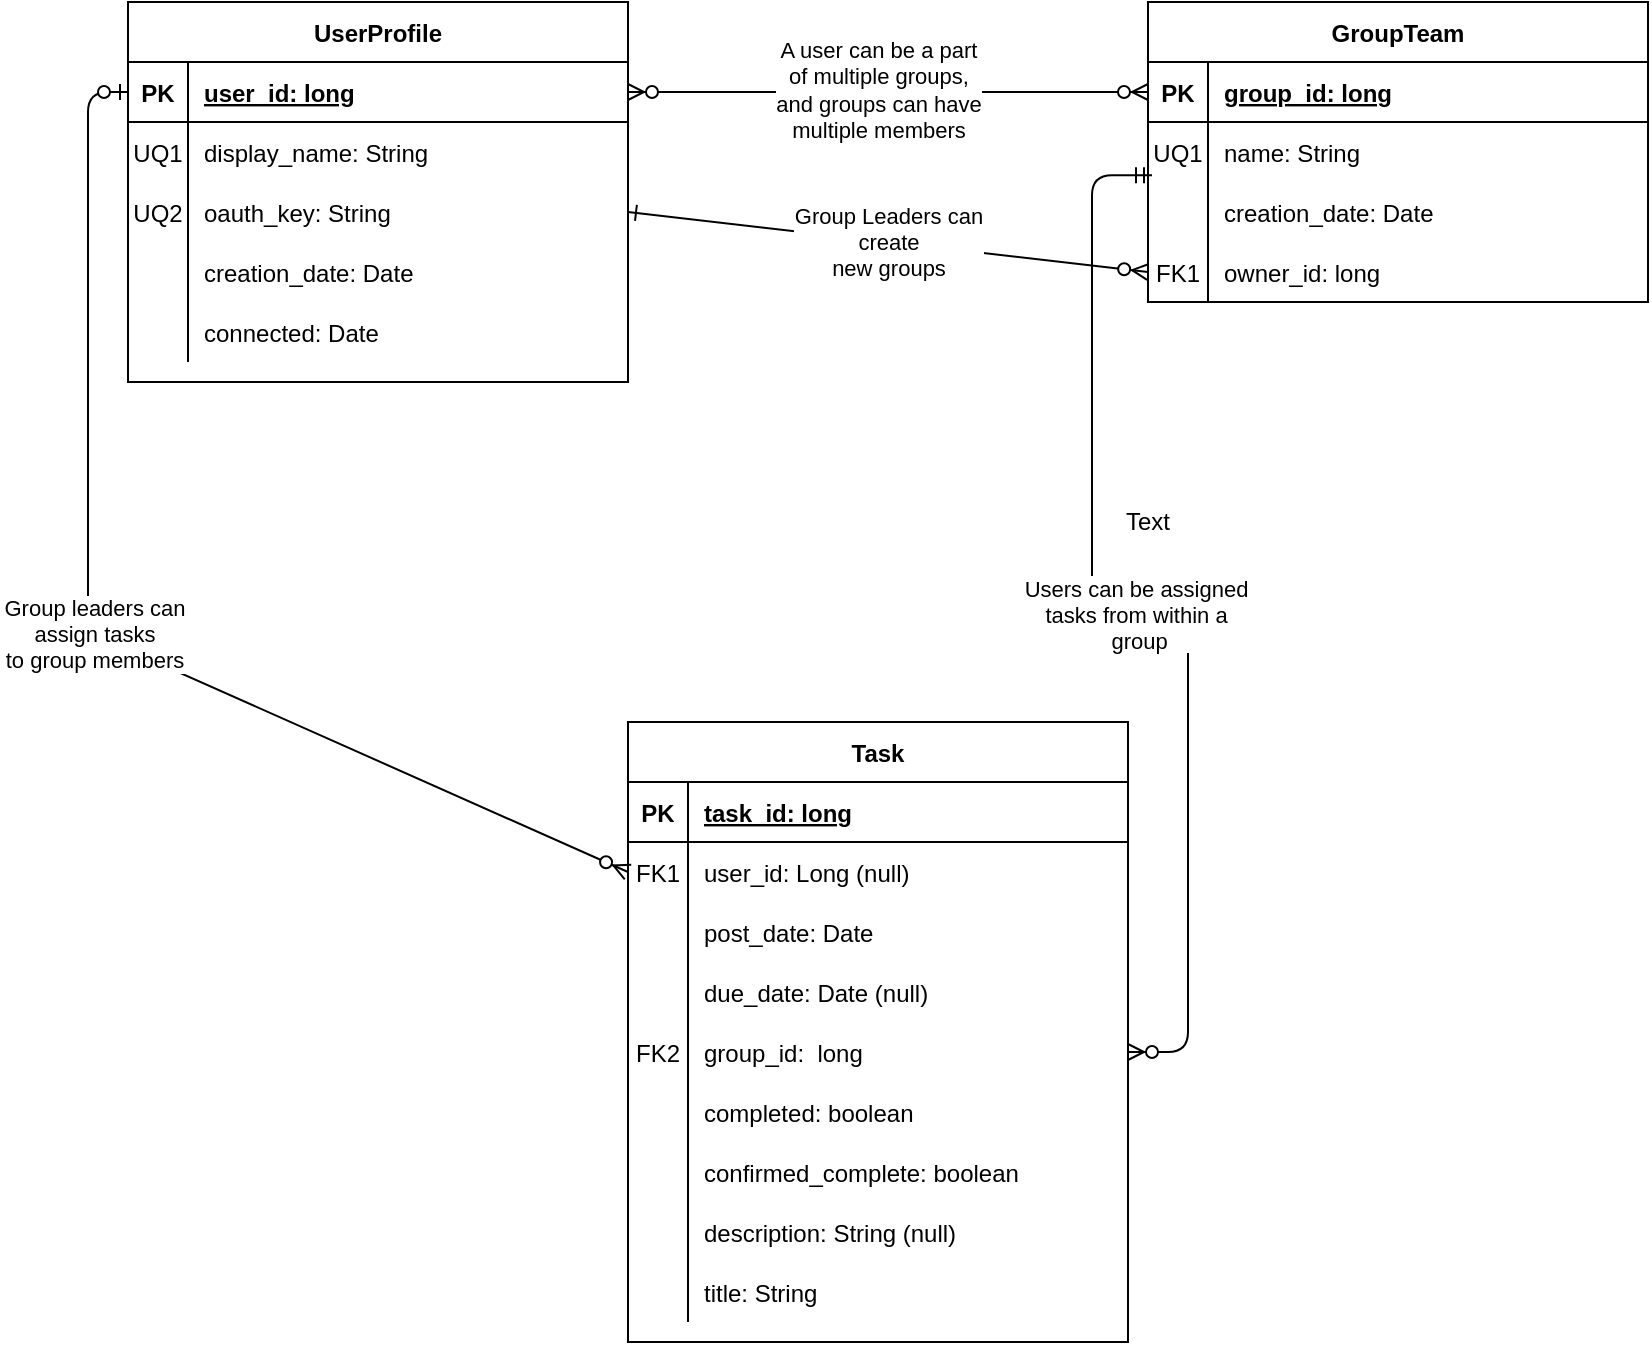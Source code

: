 <mxfile version="14.9.6" type="device"><diagram id="R2lEEEUBdFMjLlhIrx00" name="Page-1"><mxGraphModel dx="1422" dy="822" grid="1" gridSize="10" guides="1" tooltips="1" connect="1" arrows="1" fold="1" page="1" pageScale="1" pageWidth="850" pageHeight="1100" math="0" shadow="0" extFonts="Permanent Marker^https://fonts.googleapis.com/css?family=Permanent+Marker"><root><mxCell id="0"/><mxCell id="1" parent="0"/><mxCell id="C-vyLk0tnHw3VtMMgP7b-1" value="" style="edgeStyle=entityRelationEdgeStyle;endArrow=ERzeroToMany;startArrow=ERzeroToMany;endFill=1;startFill=1;" parent="1" source="C-vyLk0tnHw3VtMMgP7b-24" target="C-vyLk0tnHw3VtMMgP7b-3" edge="1"><mxGeometry width="100" height="100" relative="1" as="geometry"><mxPoint x="380" y="720" as="sourcePoint"/><mxPoint x="588" y="85" as="targetPoint"/></mxGeometry></mxCell><mxCell id="iJODHyiJQscVfyG0E06u-2" value="Text" style="edgeLabel;html=1;align=center;verticalAlign=middle;resizable=0;points=[];" parent="C-vyLk0tnHw3VtMMgP7b-1" vertex="1" connectable="0"><mxGeometry x="-0.071" relative="1" as="geometry"><mxPoint as="offset"/></mxGeometry></mxCell><mxCell id="iJODHyiJQscVfyG0E06u-3" value="A user can be a part &lt;br&gt;of multiple groups, &lt;br&gt;and groups can have &lt;br&gt;multiple members" style="edgeLabel;html=1;align=center;verticalAlign=middle;resizable=0;points=[];" parent="C-vyLk0tnHw3VtMMgP7b-1" vertex="1" connectable="0"><mxGeometry x="-0.04" y="1" relative="1" as="geometry"><mxPoint as="offset"/></mxGeometry></mxCell><mxCell id="C-vyLk0tnHw3VtMMgP7b-12" value="Users can be assigned &#10;tasks from within a &#10;group" style="edgeStyle=entityRelationEdgeStyle;endArrow=ERzeroToMany;startArrow=ERmandOne;endFill=1;startFill=0;entryX=1;entryY=0.5;entryDx=0;entryDy=0;exitX=0.008;exitY=0.887;exitDx=0;exitDy=0;exitPerimeter=0;" parent="1" source="C-vyLk0tnHw3VtMMgP7b-9" target="21PkyZm-YWOJbZZV7fuA-25" edge="1"><mxGeometry width="100" height="100" relative="1" as="geometry"><mxPoint x="540" y="120" as="sourcePoint"/><mxPoint x="500" y="205" as="targetPoint"/></mxGeometry></mxCell><mxCell id="C-vyLk0tnHw3VtMMgP7b-2" value="GroupTeam" style="shape=table;startSize=30;container=1;collapsible=1;childLayout=tableLayout;fixedRows=1;rowLines=0;fontStyle=1;align=center;resizeLast=1;" parent="1" vertex="1"><mxGeometry x="590" y="40" width="250" height="150" as="geometry"/></mxCell><mxCell id="C-vyLk0tnHw3VtMMgP7b-3" value="" style="shape=partialRectangle;collapsible=0;dropTarget=0;pointerEvents=0;fillColor=none;points=[[0,0.5],[1,0.5]];portConstraint=eastwest;top=0;left=0;right=0;bottom=1;" parent="C-vyLk0tnHw3VtMMgP7b-2" vertex="1"><mxGeometry y="30" width="250" height="30" as="geometry"/></mxCell><mxCell id="C-vyLk0tnHw3VtMMgP7b-4" value="PK" style="shape=partialRectangle;overflow=hidden;connectable=0;fillColor=none;top=0;left=0;bottom=0;right=0;fontStyle=1;" parent="C-vyLk0tnHw3VtMMgP7b-3" vertex="1"><mxGeometry width="30" height="30" as="geometry"/></mxCell><mxCell id="C-vyLk0tnHw3VtMMgP7b-5" value="group_id: long" style="shape=partialRectangle;overflow=hidden;connectable=0;fillColor=none;top=0;left=0;bottom=0;right=0;align=left;spacingLeft=6;fontStyle=5;" parent="C-vyLk0tnHw3VtMMgP7b-3" vertex="1"><mxGeometry x="30" width="220" height="30" as="geometry"/></mxCell><mxCell id="C-vyLk0tnHw3VtMMgP7b-9" value="" style="shape=partialRectangle;collapsible=0;dropTarget=0;pointerEvents=0;fillColor=none;points=[[0,0.5],[1,0.5]];portConstraint=eastwest;top=0;left=0;right=0;bottom=0;" parent="C-vyLk0tnHw3VtMMgP7b-2" vertex="1"><mxGeometry y="60" width="250" height="30" as="geometry"/></mxCell><mxCell id="C-vyLk0tnHw3VtMMgP7b-10" value="UQ1" style="shape=partialRectangle;overflow=hidden;connectable=0;fillColor=none;top=0;left=0;bottom=0;right=0;" parent="C-vyLk0tnHw3VtMMgP7b-9" vertex="1"><mxGeometry width="30" height="30" as="geometry"/></mxCell><mxCell id="C-vyLk0tnHw3VtMMgP7b-11" value="name: String" style="shape=partialRectangle;overflow=hidden;connectable=0;fillColor=none;top=0;left=0;bottom=0;right=0;align=left;spacingLeft=6;" parent="C-vyLk0tnHw3VtMMgP7b-9" vertex="1"><mxGeometry x="30" width="220" height="30" as="geometry"/></mxCell><mxCell id="21PkyZm-YWOJbZZV7fuA-22" value="" style="shape=partialRectangle;collapsible=0;dropTarget=0;pointerEvents=0;fillColor=none;points=[[0,0.5],[1,0.5]];portConstraint=eastwest;top=0;left=0;right=0;bottom=0;" parent="C-vyLk0tnHw3VtMMgP7b-2" vertex="1"><mxGeometry y="90" width="250" height="30" as="geometry"/></mxCell><mxCell id="21PkyZm-YWOJbZZV7fuA-23" value="" style="shape=partialRectangle;overflow=hidden;connectable=0;fillColor=none;top=0;left=0;bottom=0;right=0;" parent="21PkyZm-YWOJbZZV7fuA-22" vertex="1"><mxGeometry width="30" height="30" as="geometry"/></mxCell><mxCell id="21PkyZm-YWOJbZZV7fuA-24" value="creation_date: Date" style="shape=partialRectangle;overflow=hidden;connectable=0;fillColor=none;top=0;left=0;bottom=0;right=0;align=left;spacingLeft=6;" parent="21PkyZm-YWOJbZZV7fuA-22" vertex="1"><mxGeometry x="30" width="220" height="30" as="geometry"/></mxCell><mxCell id="21PkyZm-YWOJbZZV7fuA-29" value="" style="shape=partialRectangle;collapsible=0;dropTarget=0;pointerEvents=0;fillColor=none;points=[[0,0.5],[1,0.5]];portConstraint=eastwest;top=0;left=0;right=0;bottom=0;" parent="C-vyLk0tnHw3VtMMgP7b-2" vertex="1"><mxGeometry y="120" width="250" height="30" as="geometry"/></mxCell><mxCell id="21PkyZm-YWOJbZZV7fuA-30" value="FK1" style="shape=partialRectangle;overflow=hidden;connectable=0;fillColor=none;top=0;left=0;bottom=0;right=0;" parent="21PkyZm-YWOJbZZV7fuA-29" vertex="1"><mxGeometry width="30" height="30" as="geometry"/></mxCell><mxCell id="21PkyZm-YWOJbZZV7fuA-31" value="owner_id: long" style="shape=partialRectangle;overflow=hidden;connectable=0;fillColor=none;top=0;left=0;bottom=0;right=0;align=left;spacingLeft=6;" parent="21PkyZm-YWOJbZZV7fuA-29" vertex="1"><mxGeometry x="30" width="220" height="30" as="geometry"/></mxCell><mxCell id="C-vyLk0tnHw3VtMMgP7b-13" value="Task" style="shape=table;startSize=30;container=1;collapsible=1;childLayout=tableLayout;fixedRows=1;rowLines=0;fontStyle=1;align=center;resizeLast=1;" parent="1" vertex="1"><mxGeometry x="330" y="400" width="250" height="310" as="geometry"/></mxCell><mxCell id="C-vyLk0tnHw3VtMMgP7b-14" value="" style="shape=partialRectangle;collapsible=0;dropTarget=0;pointerEvents=0;fillColor=none;points=[[0,0.5],[1,0.5]];portConstraint=eastwest;top=0;left=0;right=0;bottom=1;" parent="C-vyLk0tnHw3VtMMgP7b-13" vertex="1"><mxGeometry y="30" width="250" height="30" as="geometry"/></mxCell><mxCell id="C-vyLk0tnHw3VtMMgP7b-15" value="PK" style="shape=partialRectangle;overflow=hidden;connectable=0;fillColor=none;top=0;left=0;bottom=0;right=0;fontStyle=1;" parent="C-vyLk0tnHw3VtMMgP7b-14" vertex="1"><mxGeometry width="30" height="30" as="geometry"/></mxCell><mxCell id="C-vyLk0tnHw3VtMMgP7b-16" value="task_id: long" style="shape=partialRectangle;overflow=hidden;connectable=0;fillColor=none;top=0;left=0;bottom=0;right=0;align=left;spacingLeft=6;fontStyle=5;" parent="C-vyLk0tnHw3VtMMgP7b-14" vertex="1"><mxGeometry x="30" width="220" height="30" as="geometry"/></mxCell><mxCell id="C-vyLk0tnHw3VtMMgP7b-17" value="" style="shape=partialRectangle;collapsible=0;dropTarget=0;pointerEvents=0;fillColor=none;points=[[0,0.5],[1,0.5]];portConstraint=eastwest;top=0;left=0;right=0;bottom=0;" parent="C-vyLk0tnHw3VtMMgP7b-13" vertex="1"><mxGeometry y="60" width="250" height="30" as="geometry"/></mxCell><mxCell id="C-vyLk0tnHw3VtMMgP7b-18" value="FK1" style="shape=partialRectangle;overflow=hidden;connectable=0;fillColor=none;top=0;left=0;bottom=0;right=0;" parent="C-vyLk0tnHw3VtMMgP7b-17" vertex="1"><mxGeometry width="30" height="30" as="geometry"/></mxCell><mxCell id="C-vyLk0tnHw3VtMMgP7b-19" value="user_id: Long (null)" style="shape=partialRectangle;overflow=hidden;connectable=0;fillColor=none;top=0;left=0;bottom=0;right=0;align=left;spacingLeft=6;" parent="C-vyLk0tnHw3VtMMgP7b-17" vertex="1"><mxGeometry x="30" width="220" height="30" as="geometry"/></mxCell><mxCell id="C-vyLk0tnHw3VtMMgP7b-20" value="" style="shape=partialRectangle;collapsible=0;dropTarget=0;pointerEvents=0;fillColor=none;points=[[0,0.5],[1,0.5]];portConstraint=eastwest;top=0;left=0;right=0;bottom=0;" parent="C-vyLk0tnHw3VtMMgP7b-13" vertex="1"><mxGeometry y="90" width="250" height="30" as="geometry"/></mxCell><mxCell id="C-vyLk0tnHw3VtMMgP7b-21" value="" style="shape=partialRectangle;overflow=hidden;connectable=0;fillColor=none;top=0;left=0;bottom=0;right=0;" parent="C-vyLk0tnHw3VtMMgP7b-20" vertex="1"><mxGeometry width="30" height="30" as="geometry"/></mxCell><mxCell id="C-vyLk0tnHw3VtMMgP7b-22" value="post_date: Date" style="shape=partialRectangle;overflow=hidden;connectable=0;fillColor=none;top=0;left=0;bottom=0;right=0;align=left;spacingLeft=6;" parent="C-vyLk0tnHw3VtMMgP7b-20" vertex="1"><mxGeometry x="30" width="220" height="30" as="geometry"/></mxCell><mxCell id="21PkyZm-YWOJbZZV7fuA-1" value="" style="shape=partialRectangle;collapsible=0;dropTarget=0;pointerEvents=0;fillColor=none;points=[[0,0.5],[1,0.5]];portConstraint=eastwest;top=0;left=0;right=0;bottom=0;" parent="C-vyLk0tnHw3VtMMgP7b-13" vertex="1"><mxGeometry y="120" width="250" height="30" as="geometry"/></mxCell><mxCell id="21PkyZm-YWOJbZZV7fuA-2" value="" style="shape=partialRectangle;overflow=hidden;connectable=0;fillColor=none;top=0;left=0;bottom=0;right=0;" parent="21PkyZm-YWOJbZZV7fuA-1" vertex="1"><mxGeometry width="30" height="30" as="geometry"/></mxCell><mxCell id="21PkyZm-YWOJbZZV7fuA-3" value="due_date: Date (null)" style="shape=partialRectangle;overflow=hidden;connectable=0;fillColor=none;top=0;left=0;bottom=0;right=0;align=left;spacingLeft=6;" parent="21PkyZm-YWOJbZZV7fuA-1" vertex="1"><mxGeometry x="30" width="220" height="30" as="geometry"/></mxCell><mxCell id="21PkyZm-YWOJbZZV7fuA-25" value="" style="shape=partialRectangle;collapsible=0;dropTarget=0;pointerEvents=0;fillColor=none;points=[[0,0.5],[1,0.5]];portConstraint=eastwest;top=0;left=0;right=0;bottom=0;" parent="C-vyLk0tnHw3VtMMgP7b-13" vertex="1"><mxGeometry y="150" width="250" height="30" as="geometry"/></mxCell><mxCell id="21PkyZm-YWOJbZZV7fuA-26" value="FK2" style="shape=partialRectangle;overflow=hidden;connectable=0;fillColor=none;top=0;left=0;bottom=0;right=0;" parent="21PkyZm-YWOJbZZV7fuA-25" vertex="1"><mxGeometry width="30" height="30" as="geometry"/></mxCell><mxCell id="21PkyZm-YWOJbZZV7fuA-27" value="group_id:  long" style="shape=partialRectangle;overflow=hidden;connectable=0;fillColor=none;top=0;left=0;bottom=0;right=0;align=left;spacingLeft=6;" parent="21PkyZm-YWOJbZZV7fuA-25" vertex="1"><mxGeometry x="30" width="220" height="30" as="geometry"/></mxCell><mxCell id="JnUN18qbAC7VISBx-GeH-15" value="" style="shape=partialRectangle;collapsible=0;dropTarget=0;pointerEvents=0;fillColor=none;points=[[0,0.5],[1,0.5]];portConstraint=eastwest;top=0;left=0;right=0;bottom=0;" parent="C-vyLk0tnHw3VtMMgP7b-13" vertex="1"><mxGeometry y="180" width="250" height="30" as="geometry"/></mxCell><mxCell id="JnUN18qbAC7VISBx-GeH-16" value="" style="shape=partialRectangle;overflow=hidden;connectable=0;fillColor=none;top=0;left=0;bottom=0;right=0;" parent="JnUN18qbAC7VISBx-GeH-15" vertex="1"><mxGeometry width="30" height="30" as="geometry"/></mxCell><mxCell id="JnUN18qbAC7VISBx-GeH-17" value="completed: boolean" style="shape=partialRectangle;overflow=hidden;connectable=0;fillColor=none;top=0;left=0;bottom=0;right=0;align=left;spacingLeft=6;" parent="JnUN18qbAC7VISBx-GeH-15" vertex="1"><mxGeometry x="30" width="220" height="30" as="geometry"/></mxCell><mxCell id="JnUN18qbAC7VISBx-GeH-18" value="" style="shape=partialRectangle;collapsible=0;dropTarget=0;pointerEvents=0;fillColor=none;points=[[0,0.5],[1,0.5]];portConstraint=eastwest;top=0;left=0;right=0;bottom=0;" parent="C-vyLk0tnHw3VtMMgP7b-13" vertex="1"><mxGeometry y="210" width="250" height="30" as="geometry"/></mxCell><mxCell id="JnUN18qbAC7VISBx-GeH-19" value="" style="shape=partialRectangle;overflow=hidden;connectable=0;fillColor=none;top=0;left=0;bottom=0;right=0;" parent="JnUN18qbAC7VISBx-GeH-18" vertex="1"><mxGeometry width="30" height="30" as="geometry"/></mxCell><mxCell id="JnUN18qbAC7VISBx-GeH-20" value="confirmed_complete: boolean" style="shape=partialRectangle;overflow=hidden;connectable=0;fillColor=none;top=0;left=0;bottom=0;right=0;align=left;spacingLeft=6;" parent="JnUN18qbAC7VISBx-GeH-18" vertex="1"><mxGeometry x="30" width="220" height="30" as="geometry"/></mxCell><mxCell id="5tqYnbczBDVZ5HyOUPzD-1" value="" style="shape=partialRectangle;collapsible=0;dropTarget=0;pointerEvents=0;fillColor=none;points=[[0,0.5],[1,0.5]];portConstraint=eastwest;top=0;left=0;right=0;bottom=0;" parent="C-vyLk0tnHw3VtMMgP7b-13" vertex="1"><mxGeometry y="240" width="250" height="30" as="geometry"/></mxCell><mxCell id="5tqYnbczBDVZ5HyOUPzD-2" value="" style="shape=partialRectangle;overflow=hidden;connectable=0;fillColor=none;top=0;left=0;bottom=0;right=0;" parent="5tqYnbczBDVZ5HyOUPzD-1" vertex="1"><mxGeometry width="30" height="30" as="geometry"/></mxCell><mxCell id="5tqYnbczBDVZ5HyOUPzD-3" value="description: String (null)" style="shape=partialRectangle;overflow=hidden;connectable=0;fillColor=none;top=0;left=0;bottom=0;right=0;align=left;spacingLeft=6;" parent="5tqYnbczBDVZ5HyOUPzD-1" vertex="1"><mxGeometry x="30" width="220" height="30" as="geometry"/></mxCell><mxCell id="5tqYnbczBDVZ5HyOUPzD-4" value="" style="shape=partialRectangle;collapsible=0;dropTarget=0;pointerEvents=0;fillColor=none;points=[[0,0.5],[1,0.5]];portConstraint=eastwest;top=0;left=0;right=0;bottom=0;" parent="C-vyLk0tnHw3VtMMgP7b-13" vertex="1"><mxGeometry y="270" width="250" height="30" as="geometry"/></mxCell><mxCell id="5tqYnbczBDVZ5HyOUPzD-5" value="" style="shape=partialRectangle;overflow=hidden;connectable=0;fillColor=none;top=0;left=0;bottom=0;right=0;" parent="5tqYnbczBDVZ5HyOUPzD-4" vertex="1"><mxGeometry width="30" height="30" as="geometry"/></mxCell><mxCell id="5tqYnbczBDVZ5HyOUPzD-6" value="title: String" style="shape=partialRectangle;overflow=hidden;connectable=0;fillColor=none;top=0;left=0;bottom=0;right=0;align=left;spacingLeft=6;" parent="5tqYnbczBDVZ5HyOUPzD-4" vertex="1"><mxGeometry x="30" width="220" height="30" as="geometry"/></mxCell><mxCell id="C-vyLk0tnHw3VtMMgP7b-23" value="UserProfile" style="shape=table;startSize=30;container=1;collapsible=1;childLayout=tableLayout;fixedRows=1;rowLines=0;fontStyle=1;align=center;resizeLast=1;" parent="1" vertex="1"><mxGeometry x="80" y="40" width="250" height="190" as="geometry"/></mxCell><mxCell id="C-vyLk0tnHw3VtMMgP7b-24" value="" style="shape=partialRectangle;collapsible=0;dropTarget=0;pointerEvents=0;fillColor=none;points=[[0,0.5],[1,0.5]];portConstraint=eastwest;top=0;left=0;right=0;bottom=1;" parent="C-vyLk0tnHw3VtMMgP7b-23" vertex="1"><mxGeometry y="30" width="250" height="30" as="geometry"/></mxCell><mxCell id="C-vyLk0tnHw3VtMMgP7b-25" value="PK" style="shape=partialRectangle;overflow=hidden;connectable=0;fillColor=none;top=0;left=0;bottom=0;right=0;fontStyle=1;" parent="C-vyLk0tnHw3VtMMgP7b-24" vertex="1"><mxGeometry width="30" height="30" as="geometry"/></mxCell><mxCell id="C-vyLk0tnHw3VtMMgP7b-26" value="user_id: long" style="shape=partialRectangle;overflow=hidden;connectable=0;fillColor=none;top=0;left=0;bottom=0;right=0;align=left;spacingLeft=6;fontStyle=5;" parent="C-vyLk0tnHw3VtMMgP7b-24" vertex="1"><mxGeometry x="30" width="220" height="30" as="geometry"/></mxCell><mxCell id="21PkyZm-YWOJbZZV7fuA-4" value="" style="shape=partialRectangle;collapsible=0;dropTarget=0;pointerEvents=0;fillColor=none;points=[[0,0.5],[1,0.5]];portConstraint=eastwest;top=0;left=0;right=0;bottom=0;" parent="C-vyLk0tnHw3VtMMgP7b-23" vertex="1"><mxGeometry y="60" width="250" height="30" as="geometry"/></mxCell><mxCell id="21PkyZm-YWOJbZZV7fuA-5" value="UQ1" style="shape=partialRectangle;overflow=hidden;connectable=0;fillColor=none;top=0;left=0;bottom=0;right=0;" parent="21PkyZm-YWOJbZZV7fuA-4" vertex="1"><mxGeometry width="30" height="30" as="geometry"/></mxCell><mxCell id="21PkyZm-YWOJbZZV7fuA-6" value="display_name: String" style="shape=partialRectangle;overflow=hidden;connectable=0;fillColor=none;top=0;left=0;bottom=0;right=0;align=left;spacingLeft=6;" parent="21PkyZm-YWOJbZZV7fuA-4" vertex="1"><mxGeometry x="30" width="220" height="30" as="geometry"/></mxCell><mxCell id="21PkyZm-YWOJbZZV7fuA-7" value="" style="shape=partialRectangle;collapsible=0;dropTarget=0;pointerEvents=0;fillColor=none;points=[[0,0.5],[1,0.5]];portConstraint=eastwest;top=0;left=0;right=0;bottom=0;" parent="C-vyLk0tnHw3VtMMgP7b-23" vertex="1"><mxGeometry y="90" width="250" height="30" as="geometry"/></mxCell><mxCell id="21PkyZm-YWOJbZZV7fuA-8" value="UQ2" style="shape=partialRectangle;overflow=hidden;connectable=0;fillColor=none;top=0;left=0;bottom=0;right=0;" parent="21PkyZm-YWOJbZZV7fuA-7" vertex="1"><mxGeometry width="30" height="30" as="geometry"/></mxCell><mxCell id="21PkyZm-YWOJbZZV7fuA-9" value="oauth_key: String" style="shape=partialRectangle;overflow=hidden;connectable=0;fillColor=none;top=0;left=0;bottom=0;right=0;align=left;spacingLeft=6;" parent="21PkyZm-YWOJbZZV7fuA-7" vertex="1"><mxGeometry x="30" width="220" height="30" as="geometry"/></mxCell><mxCell id="21PkyZm-YWOJbZZV7fuA-10" value="" style="shape=partialRectangle;collapsible=0;dropTarget=0;pointerEvents=0;fillColor=none;points=[[0,0.5],[1,0.5]];portConstraint=eastwest;top=0;left=0;right=0;bottom=0;" parent="C-vyLk0tnHw3VtMMgP7b-23" vertex="1"><mxGeometry y="120" width="250" height="30" as="geometry"/></mxCell><mxCell id="21PkyZm-YWOJbZZV7fuA-11" value="" style="shape=partialRectangle;overflow=hidden;connectable=0;fillColor=none;top=0;left=0;bottom=0;right=0;" parent="21PkyZm-YWOJbZZV7fuA-10" vertex="1"><mxGeometry width="30" height="30" as="geometry"/></mxCell><mxCell id="21PkyZm-YWOJbZZV7fuA-12" value="" style="shape=partialRectangle;overflow=hidden;connectable=0;fillColor=none;top=0;left=0;bottom=0;right=0;align=left;spacingLeft=6;" parent="21PkyZm-YWOJbZZV7fuA-10" vertex="1"><mxGeometry x="30" width="220" height="30" as="geometry"/></mxCell><mxCell id="21PkyZm-YWOJbZZV7fuA-13" value="" style="shape=partialRectangle;collapsible=0;dropTarget=0;pointerEvents=0;fillColor=none;points=[[0,0.5],[1,0.5]];portConstraint=eastwest;top=0;left=0;right=0;bottom=0;" parent="C-vyLk0tnHw3VtMMgP7b-23" vertex="1"><mxGeometry y="150" width="250" height="30" as="geometry"/></mxCell><mxCell id="21PkyZm-YWOJbZZV7fuA-14" value="" style="shape=partialRectangle;overflow=hidden;connectable=0;fillColor=none;top=0;left=0;bottom=0;right=0;" parent="21PkyZm-YWOJbZZV7fuA-13" vertex="1"><mxGeometry width="30" height="30" as="geometry"/></mxCell><mxCell id="21PkyZm-YWOJbZZV7fuA-15" value="" style="shape=partialRectangle;overflow=hidden;connectable=0;fillColor=none;top=0;left=0;bottom=0;right=0;align=left;spacingLeft=6;" parent="21PkyZm-YWOJbZZV7fuA-13" vertex="1"><mxGeometry x="30" width="220" height="30" as="geometry"/></mxCell><mxCell id="21PkyZm-YWOJbZZV7fuA-21" value="Group leaders can&lt;br&gt;assign tasks&lt;br&gt;to group members" style="endArrow=ERzeroToOne;html=1;exitX=0;exitY=0.5;exitDx=0;exitDy=0;entryX=0;entryY=0.5;entryDx=0;entryDy=0;rounded=1;startArrow=ERzeroToMany;startFill=1;endFill=1;" parent="1" source="C-vyLk0tnHw3VtMMgP7b-17" target="C-vyLk0tnHw3VtMMgP7b-24" edge="1"><mxGeometry width="50" height="50" relative="1" as="geometry"><mxPoint x="150" y="430" as="sourcePoint"/><mxPoint x="150" y="300" as="targetPoint"/><Array as="points"><mxPoint x="60" y="355"/><mxPoint x="60" y="280"/><mxPoint x="60" y="85"/></Array></mxGeometry></mxCell><mxCell id="21PkyZm-YWOJbZZV7fuA-28" value="Group Leaders can &lt;br&gt;create&lt;br&gt;new groups" style="endArrow=ERzeroToMany;html=1;entryX=0;entryY=0.5;entryDx=0;entryDy=0;startArrow=ERone;startFill=0;endFill=1;exitX=1;exitY=0.5;exitDx=0;exitDy=0;" parent="1" source="21PkyZm-YWOJbZZV7fuA-7" target="21PkyZm-YWOJbZZV7fuA-29" edge="1"><mxGeometry width="50" height="50" relative="1" as="geometry"><mxPoint x="331" y="200" as="sourcePoint"/><mxPoint x="530" y="140" as="targetPoint"/></mxGeometry></mxCell><mxCell id="yaK-pz1WrKuyJ4snMUp7-2" value="creation_date: Date" style="shape=partialRectangle;overflow=hidden;connectable=0;fillColor=none;top=0;left=0;bottom=0;right=0;align=left;spacingLeft=6;" parent="1" vertex="1"><mxGeometry x="110" y="160" width="220" height="30" as="geometry"/></mxCell><mxCell id="JnUN18qbAC7VISBx-GeH-2" value="connected: Date" style="shape=partialRectangle;overflow=hidden;connectable=0;fillColor=none;top=0;left=0;bottom=0;right=0;align=left;spacingLeft=6;" parent="1" vertex="1"><mxGeometry x="110" y="190" width="220" height="30" as="geometry"/></mxCell><mxCell id="JnUN18qbAC7VISBx-GeH-3" value="" style="shape=partialRectangle;overflow=hidden;connectable=0;fillColor=none;top=0;left=0;bottom=0;right=0;align=left;spacingLeft=6;" parent="1" vertex="1"><mxGeometry x="110" y="220" width="220" height="30" as="geometry"/></mxCell><mxCell id="p8jIyvkEY95pK8L6DCHl-8" value="Text" style="text;html=1;strokeColor=none;fillColor=none;align=center;verticalAlign=middle;whiteSpace=wrap;rounded=0;" parent="1" vertex="1"><mxGeometry x="570" y="290" width="40" height="20" as="geometry"/></mxCell></root></mxGraphModel></diagram></mxfile>
